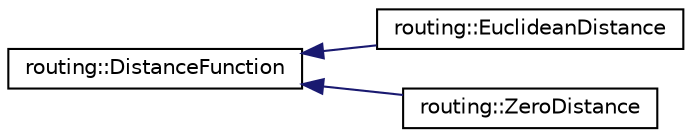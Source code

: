 digraph "Graphical Class Hierarchy"
{
 // LATEX_PDF_SIZE
  edge [fontname="Helvetica",fontsize="10",labelfontname="Helvetica",labelfontsize="10"];
  node [fontname="Helvetica",fontsize="10",shape=record];
  rankdir="LR";
  Node0 [label="routing::DistanceFunction",height=0.2,width=0.4,color="black", fillcolor="white", style="filled",URL="$classrouting_1_1DistanceFunction.html",tooltip=" "];
  Node0 -> Node1 [dir="back",color="midnightblue",fontsize="10",style="solid",fontname="Helvetica"];
  Node1 [label="routing::EuclideanDistance",height=0.2,width=0.4,color="black", fillcolor="white", style="filled",URL="$classrouting_1_1EuclideanDistance.html",tooltip=" "];
  Node0 -> Node2 [dir="back",color="midnightblue",fontsize="10",style="solid",fontname="Helvetica"];
  Node2 [label="routing::ZeroDistance",height=0.2,width=0.4,color="black", fillcolor="white", style="filled",URL="$classrouting_1_1ZeroDistance.html",tooltip=" "];
}
